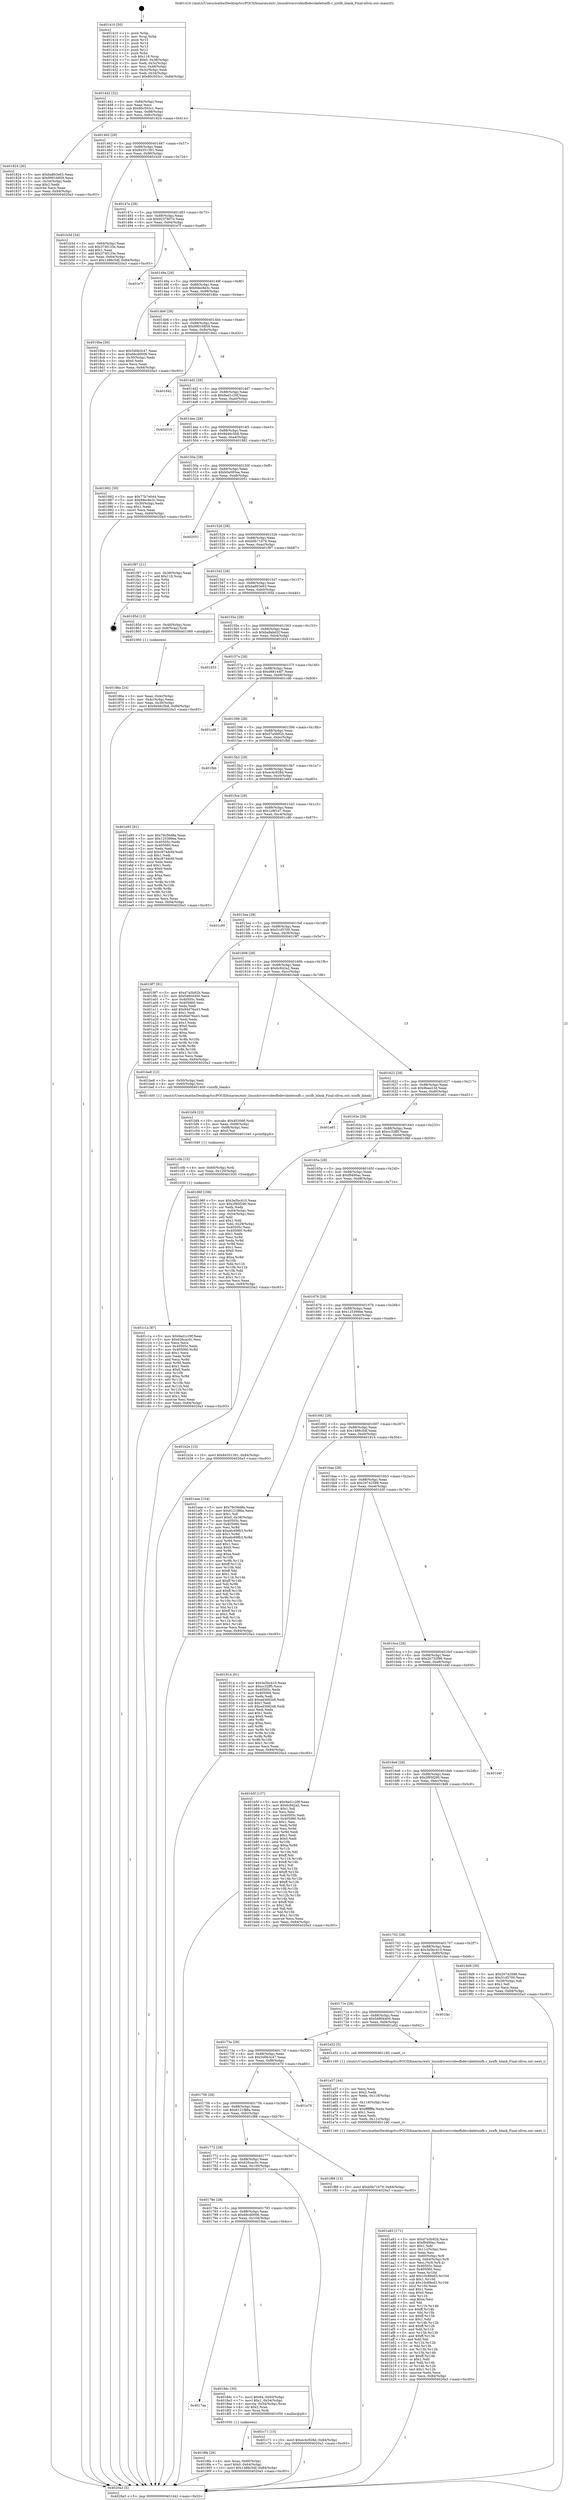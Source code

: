 digraph "0x401410" {
  label = "0x401410 (/mnt/c/Users/mathe/Desktop/tcc/POCII/binaries/extr_linuxdriversvideofbdevskeletonfb.c_xxxfb_blank_Final-ollvm.out::main(0))"
  labelloc = "t"
  node[shape=record]

  Entry [label="",width=0.3,height=0.3,shape=circle,fillcolor=black,style=filled]
  "0x401442" [label="{
     0x401442 [32]\l
     | [instrs]\l
     &nbsp;&nbsp;0x401442 \<+6\>: mov -0x84(%rbp),%eax\l
     &nbsp;&nbsp;0x401448 \<+2\>: mov %eax,%ecx\l
     &nbsp;&nbsp;0x40144a \<+6\>: sub $0x80c503c1,%ecx\l
     &nbsp;&nbsp;0x401450 \<+6\>: mov %eax,-0x88(%rbp)\l
     &nbsp;&nbsp;0x401456 \<+6\>: mov %ecx,-0x8c(%rbp)\l
     &nbsp;&nbsp;0x40145c \<+6\>: je 0000000000401824 \<main+0x414\>\l
  }"]
  "0x401824" [label="{
     0x401824 [30]\l
     | [instrs]\l
     &nbsp;&nbsp;0x401824 \<+5\>: mov $0xba803e63,%eax\l
     &nbsp;&nbsp;0x401829 \<+5\>: mov $0x99016859,%ecx\l
     &nbsp;&nbsp;0x40182e \<+3\>: mov -0x34(%rbp),%edx\l
     &nbsp;&nbsp;0x401831 \<+3\>: cmp $0x2,%edx\l
     &nbsp;&nbsp;0x401834 \<+3\>: cmovne %ecx,%eax\l
     &nbsp;&nbsp;0x401837 \<+6\>: mov %eax,-0x84(%rbp)\l
     &nbsp;&nbsp;0x40183d \<+5\>: jmp 00000000004020a3 \<main+0xc93\>\l
  }"]
  "0x401462" [label="{
     0x401462 [28]\l
     | [instrs]\l
     &nbsp;&nbsp;0x401462 \<+5\>: jmp 0000000000401467 \<main+0x57\>\l
     &nbsp;&nbsp;0x401467 \<+6\>: mov -0x88(%rbp),%eax\l
     &nbsp;&nbsp;0x40146d \<+5\>: sub $0x84351391,%eax\l
     &nbsp;&nbsp;0x401472 \<+6\>: mov %eax,-0x90(%rbp)\l
     &nbsp;&nbsp;0x401478 \<+6\>: je 0000000000401b3d \<main+0x72d\>\l
  }"]
  "0x4020a3" [label="{
     0x4020a3 [5]\l
     | [instrs]\l
     &nbsp;&nbsp;0x4020a3 \<+5\>: jmp 0000000000401442 \<main+0x32\>\l
  }"]
  "0x401410" [label="{
     0x401410 [50]\l
     | [instrs]\l
     &nbsp;&nbsp;0x401410 \<+1\>: push %rbp\l
     &nbsp;&nbsp;0x401411 \<+3\>: mov %rsp,%rbp\l
     &nbsp;&nbsp;0x401414 \<+2\>: push %r15\l
     &nbsp;&nbsp;0x401416 \<+2\>: push %r14\l
     &nbsp;&nbsp;0x401418 \<+2\>: push %r13\l
     &nbsp;&nbsp;0x40141a \<+2\>: push %r12\l
     &nbsp;&nbsp;0x40141c \<+1\>: push %rbx\l
     &nbsp;&nbsp;0x40141d \<+7\>: sub $0x118,%rsp\l
     &nbsp;&nbsp;0x401424 \<+7\>: movl $0x0,-0x38(%rbp)\l
     &nbsp;&nbsp;0x40142b \<+3\>: mov %edi,-0x3c(%rbp)\l
     &nbsp;&nbsp;0x40142e \<+4\>: mov %rsi,-0x48(%rbp)\l
     &nbsp;&nbsp;0x401432 \<+3\>: mov -0x3c(%rbp),%edi\l
     &nbsp;&nbsp;0x401435 \<+3\>: mov %edi,-0x34(%rbp)\l
     &nbsp;&nbsp;0x401438 \<+10\>: movl $0x80c503c1,-0x84(%rbp)\l
  }"]
  Exit [label="",width=0.3,height=0.3,shape=circle,fillcolor=black,style=filled,peripheries=2]
  "0x401b3d" [label="{
     0x401b3d [34]\l
     | [instrs]\l
     &nbsp;&nbsp;0x401b3d \<+3\>: mov -0x64(%rbp),%eax\l
     &nbsp;&nbsp;0x401b40 \<+5\>: sub $0x374f133e,%eax\l
     &nbsp;&nbsp;0x401b45 \<+3\>: add $0x1,%eax\l
     &nbsp;&nbsp;0x401b48 \<+5\>: add $0x374f133e,%eax\l
     &nbsp;&nbsp;0x401b4d \<+3\>: mov %eax,-0x64(%rbp)\l
     &nbsp;&nbsp;0x401b50 \<+10\>: movl $0x1486c5df,-0x84(%rbp)\l
     &nbsp;&nbsp;0x401b5a \<+5\>: jmp 00000000004020a3 \<main+0xc93\>\l
  }"]
  "0x40147e" [label="{
     0x40147e [28]\l
     | [instrs]\l
     &nbsp;&nbsp;0x40147e \<+5\>: jmp 0000000000401483 \<main+0x73\>\l
     &nbsp;&nbsp;0x401483 \<+6\>: mov -0x88(%rbp),%eax\l
     &nbsp;&nbsp;0x401489 \<+5\>: sub $0x9237807e,%eax\l
     &nbsp;&nbsp;0x40148e \<+6\>: mov %eax,-0x94(%rbp)\l
     &nbsp;&nbsp;0x401494 \<+6\>: je 0000000000401e7f \<main+0xa6f\>\l
  }"]
  "0x401c1a" [label="{
     0x401c1a [87]\l
     | [instrs]\l
     &nbsp;&nbsp;0x401c1a \<+5\>: mov $0x9ad1c29f,%eax\l
     &nbsp;&nbsp;0x401c1f \<+5\>: mov $0x626cac0c,%esi\l
     &nbsp;&nbsp;0x401c24 \<+2\>: xor %ecx,%ecx\l
     &nbsp;&nbsp;0x401c26 \<+7\>: mov 0x40505c,%edx\l
     &nbsp;&nbsp;0x401c2d \<+8\>: mov 0x405060,%r8d\l
     &nbsp;&nbsp;0x401c35 \<+3\>: sub $0x1,%ecx\l
     &nbsp;&nbsp;0x401c38 \<+3\>: mov %edx,%r9d\l
     &nbsp;&nbsp;0x401c3b \<+3\>: add %ecx,%r9d\l
     &nbsp;&nbsp;0x401c3e \<+4\>: imul %r9d,%edx\l
     &nbsp;&nbsp;0x401c42 \<+3\>: and $0x1,%edx\l
     &nbsp;&nbsp;0x401c45 \<+3\>: cmp $0x0,%edx\l
     &nbsp;&nbsp;0x401c48 \<+4\>: sete %r10b\l
     &nbsp;&nbsp;0x401c4c \<+4\>: cmp $0xa,%r8d\l
     &nbsp;&nbsp;0x401c50 \<+4\>: setl %r11b\l
     &nbsp;&nbsp;0x401c54 \<+3\>: mov %r10b,%bl\l
     &nbsp;&nbsp;0x401c57 \<+3\>: and %r11b,%bl\l
     &nbsp;&nbsp;0x401c5a \<+3\>: xor %r11b,%r10b\l
     &nbsp;&nbsp;0x401c5d \<+3\>: or %r10b,%bl\l
     &nbsp;&nbsp;0x401c60 \<+3\>: test $0x1,%bl\l
     &nbsp;&nbsp;0x401c63 \<+3\>: cmovne %esi,%eax\l
     &nbsp;&nbsp;0x401c66 \<+6\>: mov %eax,-0x84(%rbp)\l
     &nbsp;&nbsp;0x401c6c \<+5\>: jmp 00000000004020a3 \<main+0xc93\>\l
  }"]
  "0x401e7f" [label="{
     0x401e7f\l
  }", style=dashed]
  "0x40149a" [label="{
     0x40149a [28]\l
     | [instrs]\l
     &nbsp;&nbsp;0x40149a \<+5\>: jmp 000000000040149f \<main+0x8f\>\l
     &nbsp;&nbsp;0x40149f \<+6\>: mov -0x88(%rbp),%eax\l
     &nbsp;&nbsp;0x4014a5 \<+5\>: sub $0x94ec8e3c,%eax\l
     &nbsp;&nbsp;0x4014aa \<+6\>: mov %eax,-0x98(%rbp)\l
     &nbsp;&nbsp;0x4014b0 \<+6\>: je 00000000004018be \<main+0x4ae\>\l
  }"]
  "0x401c0b" [label="{
     0x401c0b [15]\l
     | [instrs]\l
     &nbsp;&nbsp;0x401c0b \<+4\>: mov -0x60(%rbp),%rdi\l
     &nbsp;&nbsp;0x401c0f \<+6\>: mov %eax,-0x120(%rbp)\l
     &nbsp;&nbsp;0x401c15 \<+5\>: call 0000000000401030 \<free@plt\>\l
     | [calls]\l
     &nbsp;&nbsp;0x401030 \{1\} (unknown)\l
  }"]
  "0x4018be" [label="{
     0x4018be [30]\l
     | [instrs]\l
     &nbsp;&nbsp;0x4018be \<+5\>: mov $0x5d0b3c47,%eax\l
     &nbsp;&nbsp;0x4018c3 \<+5\>: mov $0x66cd0006,%ecx\l
     &nbsp;&nbsp;0x4018c8 \<+3\>: mov -0x30(%rbp),%edx\l
     &nbsp;&nbsp;0x4018cb \<+3\>: cmp $0x0,%edx\l
     &nbsp;&nbsp;0x4018ce \<+3\>: cmove %ecx,%eax\l
     &nbsp;&nbsp;0x4018d1 \<+6\>: mov %eax,-0x84(%rbp)\l
     &nbsp;&nbsp;0x4018d7 \<+5\>: jmp 00000000004020a3 \<main+0xc93\>\l
  }"]
  "0x4014b6" [label="{
     0x4014b6 [28]\l
     | [instrs]\l
     &nbsp;&nbsp;0x4014b6 \<+5\>: jmp 00000000004014bb \<main+0xab\>\l
     &nbsp;&nbsp;0x4014bb \<+6\>: mov -0x88(%rbp),%eax\l
     &nbsp;&nbsp;0x4014c1 \<+5\>: sub $0x99016859,%eax\l
     &nbsp;&nbsp;0x4014c6 \<+6\>: mov %eax,-0x9c(%rbp)\l
     &nbsp;&nbsp;0x4014cc \<+6\>: je 0000000000401842 \<main+0x432\>\l
  }"]
  "0x401bf4" [label="{
     0x401bf4 [23]\l
     | [instrs]\l
     &nbsp;&nbsp;0x401bf4 \<+10\>: movabs $0x4030d6,%rdi\l
     &nbsp;&nbsp;0x401bfe \<+3\>: mov %eax,-0x68(%rbp)\l
     &nbsp;&nbsp;0x401c01 \<+3\>: mov -0x68(%rbp),%esi\l
     &nbsp;&nbsp;0x401c04 \<+2\>: mov $0x0,%al\l
     &nbsp;&nbsp;0x401c06 \<+5\>: call 0000000000401040 \<printf@plt\>\l
     | [calls]\l
     &nbsp;&nbsp;0x401040 \{1\} (unknown)\l
  }"]
  "0x401842" [label="{
     0x401842\l
  }", style=dashed]
  "0x4014d2" [label="{
     0x4014d2 [28]\l
     | [instrs]\l
     &nbsp;&nbsp;0x4014d2 \<+5\>: jmp 00000000004014d7 \<main+0xc7\>\l
     &nbsp;&nbsp;0x4014d7 \<+6\>: mov -0x88(%rbp),%eax\l
     &nbsp;&nbsp;0x4014dd \<+5\>: sub $0x9ad1c29f,%eax\l
     &nbsp;&nbsp;0x4014e2 \<+6\>: mov %eax,-0xa0(%rbp)\l
     &nbsp;&nbsp;0x4014e8 \<+6\>: je 0000000000402010 \<main+0xc00\>\l
  }"]
  "0x401a83" [label="{
     0x401a83 [171]\l
     | [instrs]\l
     &nbsp;&nbsp;0x401a83 \<+5\>: mov $0xd7a5b92b,%ecx\l
     &nbsp;&nbsp;0x401a88 \<+5\>: mov $0xf9490ac,%edx\l
     &nbsp;&nbsp;0x401a8d \<+3\>: mov $0x1,%dil\l
     &nbsp;&nbsp;0x401a90 \<+6\>: mov -0x11c(%rbp),%esi\l
     &nbsp;&nbsp;0x401a96 \<+3\>: imul %eax,%esi\l
     &nbsp;&nbsp;0x401a99 \<+4\>: mov -0x60(%rbp),%r8\l
     &nbsp;&nbsp;0x401a9d \<+4\>: movslq -0x64(%rbp),%r9\l
     &nbsp;&nbsp;0x401aa1 \<+4\>: mov %esi,(%r8,%r9,4)\l
     &nbsp;&nbsp;0x401aa5 \<+7\>: mov 0x40505c,%eax\l
     &nbsp;&nbsp;0x401aac \<+7\>: mov 0x405060,%esi\l
     &nbsp;&nbsp;0x401ab3 \<+3\>: mov %eax,%r10d\l
     &nbsp;&nbsp;0x401ab6 \<+7\>: add $0x10c88ed3,%r10d\l
     &nbsp;&nbsp;0x401abd \<+4\>: sub $0x1,%r10d\l
     &nbsp;&nbsp;0x401ac1 \<+7\>: sub $0x10c88ed3,%r10d\l
     &nbsp;&nbsp;0x401ac8 \<+4\>: imul %r10d,%eax\l
     &nbsp;&nbsp;0x401acc \<+3\>: and $0x1,%eax\l
     &nbsp;&nbsp;0x401acf \<+3\>: cmp $0x0,%eax\l
     &nbsp;&nbsp;0x401ad2 \<+4\>: sete %r11b\l
     &nbsp;&nbsp;0x401ad6 \<+3\>: cmp $0xa,%esi\l
     &nbsp;&nbsp;0x401ad9 \<+3\>: setl %bl\l
     &nbsp;&nbsp;0x401adc \<+3\>: mov %r11b,%r14b\l
     &nbsp;&nbsp;0x401adf \<+4\>: xor $0xff,%r14b\l
     &nbsp;&nbsp;0x401ae3 \<+3\>: mov %bl,%r15b\l
     &nbsp;&nbsp;0x401ae6 \<+4\>: xor $0xff,%r15b\l
     &nbsp;&nbsp;0x401aea \<+4\>: xor $0x1,%dil\l
     &nbsp;&nbsp;0x401aee \<+3\>: mov %r14b,%r12b\l
     &nbsp;&nbsp;0x401af1 \<+4\>: and $0xff,%r12b\l
     &nbsp;&nbsp;0x401af5 \<+3\>: and %dil,%r11b\l
     &nbsp;&nbsp;0x401af8 \<+3\>: mov %r15b,%r13b\l
     &nbsp;&nbsp;0x401afb \<+4\>: and $0xff,%r13b\l
     &nbsp;&nbsp;0x401aff \<+3\>: and %dil,%bl\l
     &nbsp;&nbsp;0x401b02 \<+3\>: or %r11b,%r12b\l
     &nbsp;&nbsp;0x401b05 \<+3\>: or %bl,%r13b\l
     &nbsp;&nbsp;0x401b08 \<+3\>: xor %r13b,%r12b\l
     &nbsp;&nbsp;0x401b0b \<+3\>: or %r15b,%r14b\l
     &nbsp;&nbsp;0x401b0e \<+4\>: xor $0xff,%r14b\l
     &nbsp;&nbsp;0x401b12 \<+4\>: or $0x1,%dil\l
     &nbsp;&nbsp;0x401b16 \<+3\>: and %dil,%r14b\l
     &nbsp;&nbsp;0x401b19 \<+3\>: or %r14b,%r12b\l
     &nbsp;&nbsp;0x401b1c \<+4\>: test $0x1,%r12b\l
     &nbsp;&nbsp;0x401b20 \<+3\>: cmovne %edx,%ecx\l
     &nbsp;&nbsp;0x401b23 \<+6\>: mov %ecx,-0x84(%rbp)\l
     &nbsp;&nbsp;0x401b29 \<+5\>: jmp 00000000004020a3 \<main+0xc93\>\l
  }"]
  "0x402010" [label="{
     0x402010\l
  }", style=dashed]
  "0x4014ee" [label="{
     0x4014ee [28]\l
     | [instrs]\l
     &nbsp;&nbsp;0x4014ee \<+5\>: jmp 00000000004014f3 \<main+0xe3\>\l
     &nbsp;&nbsp;0x4014f3 \<+6\>: mov -0x88(%rbp),%eax\l
     &nbsp;&nbsp;0x4014f9 \<+5\>: sub $0x9d46c5b8,%eax\l
     &nbsp;&nbsp;0x4014fe \<+6\>: mov %eax,-0xa4(%rbp)\l
     &nbsp;&nbsp;0x401504 \<+6\>: je 0000000000401882 \<main+0x472\>\l
  }"]
  "0x401a57" [label="{
     0x401a57 [44]\l
     | [instrs]\l
     &nbsp;&nbsp;0x401a57 \<+2\>: xor %ecx,%ecx\l
     &nbsp;&nbsp;0x401a59 \<+5\>: mov $0x2,%edx\l
     &nbsp;&nbsp;0x401a5e \<+6\>: mov %edx,-0x118(%rbp)\l
     &nbsp;&nbsp;0x401a64 \<+1\>: cltd\l
     &nbsp;&nbsp;0x401a65 \<+6\>: mov -0x118(%rbp),%esi\l
     &nbsp;&nbsp;0x401a6b \<+2\>: idiv %esi\l
     &nbsp;&nbsp;0x401a6d \<+6\>: imul $0xfffffffe,%edx,%edx\l
     &nbsp;&nbsp;0x401a73 \<+3\>: sub $0x1,%ecx\l
     &nbsp;&nbsp;0x401a76 \<+2\>: sub %ecx,%edx\l
     &nbsp;&nbsp;0x401a78 \<+6\>: mov %edx,-0x11c(%rbp)\l
     &nbsp;&nbsp;0x401a7e \<+5\>: call 0000000000401160 \<next_i\>\l
     | [calls]\l
     &nbsp;&nbsp;0x401160 \{1\} (/mnt/c/Users/mathe/Desktop/tcc/POCII/binaries/extr_linuxdriversvideofbdevskeletonfb.c_xxxfb_blank_Final-ollvm.out::next_i)\l
  }"]
  "0x401882" [label="{
     0x401882 [30]\l
     | [instrs]\l
     &nbsp;&nbsp;0x401882 \<+5\>: mov $0x77b7e044,%eax\l
     &nbsp;&nbsp;0x401887 \<+5\>: mov $0x94ec8e3c,%ecx\l
     &nbsp;&nbsp;0x40188c \<+3\>: mov -0x30(%rbp),%edx\l
     &nbsp;&nbsp;0x40188f \<+3\>: cmp $0x1,%edx\l
     &nbsp;&nbsp;0x401892 \<+3\>: cmovl %ecx,%eax\l
     &nbsp;&nbsp;0x401895 \<+6\>: mov %eax,-0x84(%rbp)\l
     &nbsp;&nbsp;0x40189b \<+5\>: jmp 00000000004020a3 \<main+0xc93\>\l
  }"]
  "0x40150a" [label="{
     0x40150a [28]\l
     | [instrs]\l
     &nbsp;&nbsp;0x40150a \<+5\>: jmp 000000000040150f \<main+0xff\>\l
     &nbsp;&nbsp;0x40150f \<+6\>: mov -0x88(%rbp),%eax\l
     &nbsp;&nbsp;0x401515 \<+5\>: sub $0xb0a585ea,%eax\l
     &nbsp;&nbsp;0x40151a \<+6\>: mov %eax,-0xa8(%rbp)\l
     &nbsp;&nbsp;0x401520 \<+6\>: je 0000000000402051 \<main+0xc41\>\l
  }"]
  "0x4018fa" [label="{
     0x4018fa [26]\l
     | [instrs]\l
     &nbsp;&nbsp;0x4018fa \<+4\>: mov %rax,-0x60(%rbp)\l
     &nbsp;&nbsp;0x4018fe \<+7\>: movl $0x0,-0x64(%rbp)\l
     &nbsp;&nbsp;0x401905 \<+10\>: movl $0x1486c5df,-0x84(%rbp)\l
     &nbsp;&nbsp;0x40190f \<+5\>: jmp 00000000004020a3 \<main+0xc93\>\l
  }"]
  "0x402051" [label="{
     0x402051\l
  }", style=dashed]
  "0x401526" [label="{
     0x401526 [28]\l
     | [instrs]\l
     &nbsp;&nbsp;0x401526 \<+5\>: jmp 000000000040152b \<main+0x11b\>\l
     &nbsp;&nbsp;0x40152b \<+6\>: mov -0x88(%rbp),%eax\l
     &nbsp;&nbsp;0x401531 \<+5\>: sub $0xb0b71679,%eax\l
     &nbsp;&nbsp;0x401536 \<+6\>: mov %eax,-0xac(%rbp)\l
     &nbsp;&nbsp;0x40153c \<+6\>: je 0000000000401f97 \<main+0xb87\>\l
  }"]
  "0x4017aa" [label="{
     0x4017aa\l
  }", style=dashed]
  "0x401f97" [label="{
     0x401f97 [21]\l
     | [instrs]\l
     &nbsp;&nbsp;0x401f97 \<+3\>: mov -0x38(%rbp),%eax\l
     &nbsp;&nbsp;0x401f9a \<+7\>: add $0x118,%rsp\l
     &nbsp;&nbsp;0x401fa1 \<+1\>: pop %rbx\l
     &nbsp;&nbsp;0x401fa2 \<+2\>: pop %r12\l
     &nbsp;&nbsp;0x401fa4 \<+2\>: pop %r13\l
     &nbsp;&nbsp;0x401fa6 \<+2\>: pop %r14\l
     &nbsp;&nbsp;0x401fa8 \<+2\>: pop %r15\l
     &nbsp;&nbsp;0x401faa \<+1\>: pop %rbp\l
     &nbsp;&nbsp;0x401fab \<+1\>: ret\l
  }"]
  "0x401542" [label="{
     0x401542 [28]\l
     | [instrs]\l
     &nbsp;&nbsp;0x401542 \<+5\>: jmp 0000000000401547 \<main+0x137\>\l
     &nbsp;&nbsp;0x401547 \<+6\>: mov -0x88(%rbp),%eax\l
     &nbsp;&nbsp;0x40154d \<+5\>: sub $0xba803e63,%eax\l
     &nbsp;&nbsp;0x401552 \<+6\>: mov %eax,-0xb0(%rbp)\l
     &nbsp;&nbsp;0x401558 \<+6\>: je 000000000040185d \<main+0x44d\>\l
  }"]
  "0x4018dc" [label="{
     0x4018dc [30]\l
     | [instrs]\l
     &nbsp;&nbsp;0x4018dc \<+7\>: movl $0x64,-0x50(%rbp)\l
     &nbsp;&nbsp;0x4018e3 \<+7\>: movl $0x1,-0x54(%rbp)\l
     &nbsp;&nbsp;0x4018ea \<+4\>: movslq -0x54(%rbp),%rax\l
     &nbsp;&nbsp;0x4018ee \<+4\>: shl $0x2,%rax\l
     &nbsp;&nbsp;0x4018f2 \<+3\>: mov %rax,%rdi\l
     &nbsp;&nbsp;0x4018f5 \<+5\>: call 0000000000401050 \<malloc@plt\>\l
     | [calls]\l
     &nbsp;&nbsp;0x401050 \{1\} (unknown)\l
  }"]
  "0x40185d" [label="{
     0x40185d [13]\l
     | [instrs]\l
     &nbsp;&nbsp;0x40185d \<+4\>: mov -0x48(%rbp),%rax\l
     &nbsp;&nbsp;0x401861 \<+4\>: mov 0x8(%rax),%rdi\l
     &nbsp;&nbsp;0x401865 \<+5\>: call 0000000000401060 \<atoi@plt\>\l
     | [calls]\l
     &nbsp;&nbsp;0x401060 \{1\} (unknown)\l
  }"]
  "0x40155e" [label="{
     0x40155e [28]\l
     | [instrs]\l
     &nbsp;&nbsp;0x40155e \<+5\>: jmp 0000000000401563 \<main+0x153\>\l
     &nbsp;&nbsp;0x401563 \<+6\>: mov -0x88(%rbp),%eax\l
     &nbsp;&nbsp;0x401569 \<+5\>: sub $0xba9abd2f,%eax\l
     &nbsp;&nbsp;0x40156e \<+6\>: mov %eax,-0xb4(%rbp)\l
     &nbsp;&nbsp;0x401574 \<+6\>: je 0000000000401d33 \<main+0x923\>\l
  }"]
  "0x40186a" [label="{
     0x40186a [24]\l
     | [instrs]\l
     &nbsp;&nbsp;0x40186a \<+3\>: mov %eax,-0x4c(%rbp)\l
     &nbsp;&nbsp;0x40186d \<+3\>: mov -0x4c(%rbp),%eax\l
     &nbsp;&nbsp;0x401870 \<+3\>: mov %eax,-0x30(%rbp)\l
     &nbsp;&nbsp;0x401873 \<+10\>: movl $0x9d46c5b8,-0x84(%rbp)\l
     &nbsp;&nbsp;0x40187d \<+5\>: jmp 00000000004020a3 \<main+0xc93\>\l
  }"]
  "0x40178e" [label="{
     0x40178e [28]\l
     | [instrs]\l
     &nbsp;&nbsp;0x40178e \<+5\>: jmp 0000000000401793 \<main+0x383\>\l
     &nbsp;&nbsp;0x401793 \<+6\>: mov -0x88(%rbp),%eax\l
     &nbsp;&nbsp;0x401799 \<+5\>: sub $0x66cd0006,%eax\l
     &nbsp;&nbsp;0x40179e \<+6\>: mov %eax,-0x104(%rbp)\l
     &nbsp;&nbsp;0x4017a4 \<+6\>: je 00000000004018dc \<main+0x4cc\>\l
  }"]
  "0x401d33" [label="{
     0x401d33\l
  }", style=dashed]
  "0x40157a" [label="{
     0x40157a [28]\l
     | [instrs]\l
     &nbsp;&nbsp;0x40157a \<+5\>: jmp 000000000040157f \<main+0x16f\>\l
     &nbsp;&nbsp;0x40157f \<+6\>: mov -0x88(%rbp),%eax\l
     &nbsp;&nbsp;0x401585 \<+5\>: sub $0xd68144f7,%eax\l
     &nbsp;&nbsp;0x40158a \<+6\>: mov %eax,-0xb8(%rbp)\l
     &nbsp;&nbsp;0x401590 \<+6\>: je 0000000000401cd6 \<main+0x8c6\>\l
  }"]
  "0x401c71" [label="{
     0x401c71 [15]\l
     | [instrs]\l
     &nbsp;&nbsp;0x401c71 \<+10\>: movl $0xec4c928d,-0x84(%rbp)\l
     &nbsp;&nbsp;0x401c7b \<+5\>: jmp 00000000004020a3 \<main+0xc93\>\l
  }"]
  "0x401cd6" [label="{
     0x401cd6\l
  }", style=dashed]
  "0x401596" [label="{
     0x401596 [28]\l
     | [instrs]\l
     &nbsp;&nbsp;0x401596 \<+5\>: jmp 000000000040159b \<main+0x18b\>\l
     &nbsp;&nbsp;0x40159b \<+6\>: mov -0x88(%rbp),%eax\l
     &nbsp;&nbsp;0x4015a1 \<+5\>: sub $0xd7a5b92b,%eax\l
     &nbsp;&nbsp;0x4015a6 \<+6\>: mov %eax,-0xbc(%rbp)\l
     &nbsp;&nbsp;0x4015ac \<+6\>: je 0000000000401fbb \<main+0xbab\>\l
  }"]
  "0x401772" [label="{
     0x401772 [28]\l
     | [instrs]\l
     &nbsp;&nbsp;0x401772 \<+5\>: jmp 0000000000401777 \<main+0x367\>\l
     &nbsp;&nbsp;0x401777 \<+6\>: mov -0x88(%rbp),%eax\l
     &nbsp;&nbsp;0x40177d \<+5\>: sub $0x626cac0c,%eax\l
     &nbsp;&nbsp;0x401782 \<+6\>: mov %eax,-0x100(%rbp)\l
     &nbsp;&nbsp;0x401788 \<+6\>: je 0000000000401c71 \<main+0x861\>\l
  }"]
  "0x401fbb" [label="{
     0x401fbb\l
  }", style=dashed]
  "0x4015b2" [label="{
     0x4015b2 [28]\l
     | [instrs]\l
     &nbsp;&nbsp;0x4015b2 \<+5\>: jmp 00000000004015b7 \<main+0x1a7\>\l
     &nbsp;&nbsp;0x4015b7 \<+6\>: mov -0x88(%rbp),%eax\l
     &nbsp;&nbsp;0x4015bd \<+5\>: sub $0xec4c928d,%eax\l
     &nbsp;&nbsp;0x4015c2 \<+6\>: mov %eax,-0xc0(%rbp)\l
     &nbsp;&nbsp;0x4015c8 \<+6\>: je 0000000000401e93 \<main+0xa83\>\l
  }"]
  "0x401f88" [label="{
     0x401f88 [15]\l
     | [instrs]\l
     &nbsp;&nbsp;0x401f88 \<+10\>: movl $0xb0b71679,-0x84(%rbp)\l
     &nbsp;&nbsp;0x401f92 \<+5\>: jmp 00000000004020a3 \<main+0xc93\>\l
  }"]
  "0x401e93" [label="{
     0x401e93 [91]\l
     | [instrs]\l
     &nbsp;&nbsp;0x401e93 \<+5\>: mov $0x79c56d8a,%eax\l
     &nbsp;&nbsp;0x401e98 \<+5\>: mov $0x125399ee,%ecx\l
     &nbsp;&nbsp;0x401e9d \<+7\>: mov 0x40505c,%edx\l
     &nbsp;&nbsp;0x401ea4 \<+7\>: mov 0x405060,%esi\l
     &nbsp;&nbsp;0x401eab \<+2\>: mov %edx,%edi\l
     &nbsp;&nbsp;0x401ead \<+6\>: add $0xc874dc6f,%edi\l
     &nbsp;&nbsp;0x401eb3 \<+3\>: sub $0x1,%edi\l
     &nbsp;&nbsp;0x401eb6 \<+6\>: sub $0xc874dc6f,%edi\l
     &nbsp;&nbsp;0x401ebc \<+3\>: imul %edi,%edx\l
     &nbsp;&nbsp;0x401ebf \<+3\>: and $0x1,%edx\l
     &nbsp;&nbsp;0x401ec2 \<+3\>: cmp $0x0,%edx\l
     &nbsp;&nbsp;0x401ec5 \<+4\>: sete %r8b\l
     &nbsp;&nbsp;0x401ec9 \<+3\>: cmp $0xa,%esi\l
     &nbsp;&nbsp;0x401ecc \<+4\>: setl %r9b\l
     &nbsp;&nbsp;0x401ed0 \<+3\>: mov %r8b,%r10b\l
     &nbsp;&nbsp;0x401ed3 \<+3\>: and %r9b,%r10b\l
     &nbsp;&nbsp;0x401ed6 \<+3\>: xor %r9b,%r8b\l
     &nbsp;&nbsp;0x401ed9 \<+3\>: or %r8b,%r10b\l
     &nbsp;&nbsp;0x401edc \<+4\>: test $0x1,%r10b\l
     &nbsp;&nbsp;0x401ee0 \<+3\>: cmovne %ecx,%eax\l
     &nbsp;&nbsp;0x401ee3 \<+6\>: mov %eax,-0x84(%rbp)\l
     &nbsp;&nbsp;0x401ee9 \<+5\>: jmp 00000000004020a3 \<main+0xc93\>\l
  }"]
  "0x4015ce" [label="{
     0x4015ce [28]\l
     | [instrs]\l
     &nbsp;&nbsp;0x4015ce \<+5\>: jmp 00000000004015d3 \<main+0x1c3\>\l
     &nbsp;&nbsp;0x4015d3 \<+6\>: mov -0x88(%rbp),%eax\l
     &nbsp;&nbsp;0x4015d9 \<+5\>: sub $0x1c9f1d7,%eax\l
     &nbsp;&nbsp;0x4015de \<+6\>: mov %eax,-0xc4(%rbp)\l
     &nbsp;&nbsp;0x4015e4 \<+6\>: je 0000000000401c80 \<main+0x870\>\l
  }"]
  "0x401756" [label="{
     0x401756 [28]\l
     | [instrs]\l
     &nbsp;&nbsp;0x401756 \<+5\>: jmp 000000000040175b \<main+0x34b\>\l
     &nbsp;&nbsp;0x40175b \<+6\>: mov -0x88(%rbp),%eax\l
     &nbsp;&nbsp;0x401761 \<+5\>: sub $0x6121f86a,%eax\l
     &nbsp;&nbsp;0x401766 \<+6\>: mov %eax,-0xfc(%rbp)\l
     &nbsp;&nbsp;0x40176c \<+6\>: je 0000000000401f88 \<main+0xb78\>\l
  }"]
  "0x401c80" [label="{
     0x401c80\l
  }", style=dashed]
  "0x4015ea" [label="{
     0x4015ea [28]\l
     | [instrs]\l
     &nbsp;&nbsp;0x4015ea \<+5\>: jmp 00000000004015ef \<main+0x1df\>\l
     &nbsp;&nbsp;0x4015ef \<+6\>: mov -0x88(%rbp),%eax\l
     &nbsp;&nbsp;0x4015f5 \<+5\>: sub $0x51d5700,%eax\l
     &nbsp;&nbsp;0x4015fa \<+6\>: mov %eax,-0xc8(%rbp)\l
     &nbsp;&nbsp;0x401600 \<+6\>: je 00000000004019f7 \<main+0x5e7\>\l
  }"]
  "0x401e70" [label="{
     0x401e70\l
  }", style=dashed]
  "0x4019f7" [label="{
     0x4019f7 [91]\l
     | [instrs]\l
     &nbsp;&nbsp;0x4019f7 \<+5\>: mov $0xd7a5b92b,%eax\l
     &nbsp;&nbsp;0x4019fc \<+5\>: mov $0x54804400,%ecx\l
     &nbsp;&nbsp;0x401a01 \<+7\>: mov 0x40505c,%edx\l
     &nbsp;&nbsp;0x401a08 \<+7\>: mov 0x405060,%esi\l
     &nbsp;&nbsp;0x401a0f \<+2\>: mov %edx,%edi\l
     &nbsp;&nbsp;0x401a11 \<+6\>: add $0x84d76a43,%edi\l
     &nbsp;&nbsp;0x401a17 \<+3\>: sub $0x1,%edi\l
     &nbsp;&nbsp;0x401a1a \<+6\>: sub $0x84d76a43,%edi\l
     &nbsp;&nbsp;0x401a20 \<+3\>: imul %edi,%edx\l
     &nbsp;&nbsp;0x401a23 \<+3\>: and $0x1,%edx\l
     &nbsp;&nbsp;0x401a26 \<+3\>: cmp $0x0,%edx\l
     &nbsp;&nbsp;0x401a29 \<+4\>: sete %r8b\l
     &nbsp;&nbsp;0x401a2d \<+3\>: cmp $0xa,%esi\l
     &nbsp;&nbsp;0x401a30 \<+4\>: setl %r9b\l
     &nbsp;&nbsp;0x401a34 \<+3\>: mov %r8b,%r10b\l
     &nbsp;&nbsp;0x401a37 \<+3\>: and %r9b,%r10b\l
     &nbsp;&nbsp;0x401a3a \<+3\>: xor %r9b,%r8b\l
     &nbsp;&nbsp;0x401a3d \<+3\>: or %r8b,%r10b\l
     &nbsp;&nbsp;0x401a40 \<+4\>: test $0x1,%r10b\l
     &nbsp;&nbsp;0x401a44 \<+3\>: cmovne %ecx,%eax\l
     &nbsp;&nbsp;0x401a47 \<+6\>: mov %eax,-0x84(%rbp)\l
     &nbsp;&nbsp;0x401a4d \<+5\>: jmp 00000000004020a3 \<main+0xc93\>\l
  }"]
  "0x401606" [label="{
     0x401606 [28]\l
     | [instrs]\l
     &nbsp;&nbsp;0x401606 \<+5\>: jmp 000000000040160b \<main+0x1fb\>\l
     &nbsp;&nbsp;0x40160b \<+6\>: mov -0x88(%rbp),%eax\l
     &nbsp;&nbsp;0x401611 \<+5\>: sub $0x6c942a2,%eax\l
     &nbsp;&nbsp;0x401616 \<+6\>: mov %eax,-0xcc(%rbp)\l
     &nbsp;&nbsp;0x40161c \<+6\>: je 0000000000401be8 \<main+0x7d8\>\l
  }"]
  "0x40173a" [label="{
     0x40173a [28]\l
     | [instrs]\l
     &nbsp;&nbsp;0x40173a \<+5\>: jmp 000000000040173f \<main+0x32f\>\l
     &nbsp;&nbsp;0x40173f \<+6\>: mov -0x88(%rbp),%eax\l
     &nbsp;&nbsp;0x401745 \<+5\>: sub $0x5d0b3c47,%eax\l
     &nbsp;&nbsp;0x40174a \<+6\>: mov %eax,-0xf8(%rbp)\l
     &nbsp;&nbsp;0x401750 \<+6\>: je 0000000000401e70 \<main+0xa60\>\l
  }"]
  "0x401be8" [label="{
     0x401be8 [12]\l
     | [instrs]\l
     &nbsp;&nbsp;0x401be8 \<+3\>: mov -0x50(%rbp),%edi\l
     &nbsp;&nbsp;0x401beb \<+4\>: mov -0x60(%rbp),%rsi\l
     &nbsp;&nbsp;0x401bef \<+5\>: call 0000000000401400 \<xxxfb_blank\>\l
     | [calls]\l
     &nbsp;&nbsp;0x401400 \{1\} (/mnt/c/Users/mathe/Desktop/tcc/POCII/binaries/extr_linuxdriversvideofbdevskeletonfb.c_xxxfb_blank_Final-ollvm.out::xxxfb_blank)\l
  }"]
  "0x401622" [label="{
     0x401622 [28]\l
     | [instrs]\l
     &nbsp;&nbsp;0x401622 \<+5\>: jmp 0000000000401627 \<main+0x217\>\l
     &nbsp;&nbsp;0x401627 \<+6\>: mov -0x88(%rbp),%eax\l
     &nbsp;&nbsp;0x40162d \<+5\>: sub $0x9bee23d,%eax\l
     &nbsp;&nbsp;0x401632 \<+6\>: mov %eax,-0xd0(%rbp)\l
     &nbsp;&nbsp;0x401638 \<+6\>: je 0000000000401e61 \<main+0xa51\>\l
  }"]
  "0x401a52" [label="{
     0x401a52 [5]\l
     | [instrs]\l
     &nbsp;&nbsp;0x401a52 \<+5\>: call 0000000000401160 \<next_i\>\l
     | [calls]\l
     &nbsp;&nbsp;0x401160 \{1\} (/mnt/c/Users/mathe/Desktop/tcc/POCII/binaries/extr_linuxdriversvideofbdevskeletonfb.c_xxxfb_blank_Final-ollvm.out::next_i)\l
  }"]
  "0x401e61" [label="{
     0x401e61\l
  }", style=dashed]
  "0x40163e" [label="{
     0x40163e [28]\l
     | [instrs]\l
     &nbsp;&nbsp;0x40163e \<+5\>: jmp 0000000000401643 \<main+0x233\>\l
     &nbsp;&nbsp;0x401643 \<+6\>: mov -0x88(%rbp),%eax\l
     &nbsp;&nbsp;0x401649 \<+5\>: sub $0xcc32ff5,%eax\l
     &nbsp;&nbsp;0x40164e \<+6\>: mov %eax,-0xd4(%rbp)\l
     &nbsp;&nbsp;0x401654 \<+6\>: je 000000000040196f \<main+0x55f\>\l
  }"]
  "0x40171e" [label="{
     0x40171e [28]\l
     | [instrs]\l
     &nbsp;&nbsp;0x40171e \<+5\>: jmp 0000000000401723 \<main+0x313\>\l
     &nbsp;&nbsp;0x401723 \<+6\>: mov -0x88(%rbp),%eax\l
     &nbsp;&nbsp;0x401729 \<+5\>: sub $0x54804400,%eax\l
     &nbsp;&nbsp;0x40172e \<+6\>: mov %eax,-0xf4(%rbp)\l
     &nbsp;&nbsp;0x401734 \<+6\>: je 0000000000401a52 \<main+0x642\>\l
  }"]
  "0x40196f" [label="{
     0x40196f [106]\l
     | [instrs]\l
     &nbsp;&nbsp;0x40196f \<+5\>: mov $0x3e5bc410,%eax\l
     &nbsp;&nbsp;0x401974 \<+5\>: mov $0x2f95f290,%ecx\l
     &nbsp;&nbsp;0x401979 \<+2\>: xor %edx,%edx\l
     &nbsp;&nbsp;0x40197b \<+3\>: mov -0x64(%rbp),%esi\l
     &nbsp;&nbsp;0x40197e \<+3\>: cmp -0x54(%rbp),%esi\l
     &nbsp;&nbsp;0x401981 \<+4\>: setl %dil\l
     &nbsp;&nbsp;0x401985 \<+4\>: and $0x1,%dil\l
     &nbsp;&nbsp;0x401989 \<+4\>: mov %dil,-0x29(%rbp)\l
     &nbsp;&nbsp;0x40198d \<+7\>: mov 0x40505c,%esi\l
     &nbsp;&nbsp;0x401994 \<+8\>: mov 0x405060,%r8d\l
     &nbsp;&nbsp;0x40199c \<+3\>: sub $0x1,%edx\l
     &nbsp;&nbsp;0x40199f \<+3\>: mov %esi,%r9d\l
     &nbsp;&nbsp;0x4019a2 \<+3\>: add %edx,%r9d\l
     &nbsp;&nbsp;0x4019a5 \<+4\>: imul %r9d,%esi\l
     &nbsp;&nbsp;0x4019a9 \<+3\>: and $0x1,%esi\l
     &nbsp;&nbsp;0x4019ac \<+3\>: cmp $0x0,%esi\l
     &nbsp;&nbsp;0x4019af \<+4\>: sete %dil\l
     &nbsp;&nbsp;0x4019b3 \<+4\>: cmp $0xa,%r8d\l
     &nbsp;&nbsp;0x4019b7 \<+4\>: setl %r10b\l
     &nbsp;&nbsp;0x4019bb \<+3\>: mov %dil,%r11b\l
     &nbsp;&nbsp;0x4019be \<+3\>: and %r10b,%r11b\l
     &nbsp;&nbsp;0x4019c1 \<+3\>: xor %r10b,%dil\l
     &nbsp;&nbsp;0x4019c4 \<+3\>: or %dil,%r11b\l
     &nbsp;&nbsp;0x4019c7 \<+4\>: test $0x1,%r11b\l
     &nbsp;&nbsp;0x4019cb \<+3\>: cmovne %ecx,%eax\l
     &nbsp;&nbsp;0x4019ce \<+6\>: mov %eax,-0x84(%rbp)\l
     &nbsp;&nbsp;0x4019d4 \<+5\>: jmp 00000000004020a3 \<main+0xc93\>\l
  }"]
  "0x40165a" [label="{
     0x40165a [28]\l
     | [instrs]\l
     &nbsp;&nbsp;0x40165a \<+5\>: jmp 000000000040165f \<main+0x24f\>\l
     &nbsp;&nbsp;0x40165f \<+6\>: mov -0x88(%rbp),%eax\l
     &nbsp;&nbsp;0x401665 \<+5\>: sub $0xf9490ac,%eax\l
     &nbsp;&nbsp;0x40166a \<+6\>: mov %eax,-0xd8(%rbp)\l
     &nbsp;&nbsp;0x401670 \<+6\>: je 0000000000401b2e \<main+0x71e\>\l
  }"]
  "0x401fac" [label="{
     0x401fac\l
  }", style=dashed]
  "0x401b2e" [label="{
     0x401b2e [15]\l
     | [instrs]\l
     &nbsp;&nbsp;0x401b2e \<+10\>: movl $0x84351391,-0x84(%rbp)\l
     &nbsp;&nbsp;0x401b38 \<+5\>: jmp 00000000004020a3 \<main+0xc93\>\l
  }"]
  "0x401676" [label="{
     0x401676 [28]\l
     | [instrs]\l
     &nbsp;&nbsp;0x401676 \<+5\>: jmp 000000000040167b \<main+0x26b\>\l
     &nbsp;&nbsp;0x40167b \<+6\>: mov -0x88(%rbp),%eax\l
     &nbsp;&nbsp;0x401681 \<+5\>: sub $0x125399ee,%eax\l
     &nbsp;&nbsp;0x401686 \<+6\>: mov %eax,-0xdc(%rbp)\l
     &nbsp;&nbsp;0x40168c \<+6\>: je 0000000000401eee \<main+0xade\>\l
  }"]
  "0x401702" [label="{
     0x401702 [28]\l
     | [instrs]\l
     &nbsp;&nbsp;0x401702 \<+5\>: jmp 0000000000401707 \<main+0x2f7\>\l
     &nbsp;&nbsp;0x401707 \<+6\>: mov -0x88(%rbp),%eax\l
     &nbsp;&nbsp;0x40170d \<+5\>: sub $0x3e5bc410,%eax\l
     &nbsp;&nbsp;0x401712 \<+6\>: mov %eax,-0xf0(%rbp)\l
     &nbsp;&nbsp;0x401718 \<+6\>: je 0000000000401fac \<main+0xb9c\>\l
  }"]
  "0x401eee" [label="{
     0x401eee [154]\l
     | [instrs]\l
     &nbsp;&nbsp;0x401eee \<+5\>: mov $0x79c56d8a,%eax\l
     &nbsp;&nbsp;0x401ef3 \<+5\>: mov $0x6121f86a,%ecx\l
     &nbsp;&nbsp;0x401ef8 \<+2\>: mov $0x1,%dl\l
     &nbsp;&nbsp;0x401efa \<+7\>: movl $0x0,-0x38(%rbp)\l
     &nbsp;&nbsp;0x401f01 \<+7\>: mov 0x40505c,%esi\l
     &nbsp;&nbsp;0x401f08 \<+7\>: mov 0x405060,%edi\l
     &nbsp;&nbsp;0x401f0f \<+3\>: mov %esi,%r8d\l
     &nbsp;&nbsp;0x401f12 \<+7\>: add $0xe6c69fb3,%r8d\l
     &nbsp;&nbsp;0x401f19 \<+4\>: sub $0x1,%r8d\l
     &nbsp;&nbsp;0x401f1d \<+7\>: sub $0xe6c69fb3,%r8d\l
     &nbsp;&nbsp;0x401f24 \<+4\>: imul %r8d,%esi\l
     &nbsp;&nbsp;0x401f28 \<+3\>: and $0x1,%esi\l
     &nbsp;&nbsp;0x401f2b \<+3\>: cmp $0x0,%esi\l
     &nbsp;&nbsp;0x401f2e \<+4\>: sete %r9b\l
     &nbsp;&nbsp;0x401f32 \<+3\>: cmp $0xa,%edi\l
     &nbsp;&nbsp;0x401f35 \<+4\>: setl %r10b\l
     &nbsp;&nbsp;0x401f39 \<+3\>: mov %r9b,%r11b\l
     &nbsp;&nbsp;0x401f3c \<+4\>: xor $0xff,%r11b\l
     &nbsp;&nbsp;0x401f40 \<+3\>: mov %r10b,%bl\l
     &nbsp;&nbsp;0x401f43 \<+3\>: xor $0xff,%bl\l
     &nbsp;&nbsp;0x401f46 \<+3\>: xor $0x1,%dl\l
     &nbsp;&nbsp;0x401f49 \<+3\>: mov %r11b,%r14b\l
     &nbsp;&nbsp;0x401f4c \<+4\>: and $0xff,%r14b\l
     &nbsp;&nbsp;0x401f50 \<+3\>: and %dl,%r9b\l
     &nbsp;&nbsp;0x401f53 \<+3\>: mov %bl,%r15b\l
     &nbsp;&nbsp;0x401f56 \<+4\>: and $0xff,%r15b\l
     &nbsp;&nbsp;0x401f5a \<+3\>: and %dl,%r10b\l
     &nbsp;&nbsp;0x401f5d \<+3\>: or %r9b,%r14b\l
     &nbsp;&nbsp;0x401f60 \<+3\>: or %r10b,%r15b\l
     &nbsp;&nbsp;0x401f63 \<+3\>: xor %r15b,%r14b\l
     &nbsp;&nbsp;0x401f66 \<+3\>: or %bl,%r11b\l
     &nbsp;&nbsp;0x401f69 \<+4\>: xor $0xff,%r11b\l
     &nbsp;&nbsp;0x401f6d \<+3\>: or $0x1,%dl\l
     &nbsp;&nbsp;0x401f70 \<+3\>: and %dl,%r11b\l
     &nbsp;&nbsp;0x401f73 \<+3\>: or %r11b,%r14b\l
     &nbsp;&nbsp;0x401f76 \<+4\>: test $0x1,%r14b\l
     &nbsp;&nbsp;0x401f7a \<+3\>: cmovne %ecx,%eax\l
     &nbsp;&nbsp;0x401f7d \<+6\>: mov %eax,-0x84(%rbp)\l
     &nbsp;&nbsp;0x401f83 \<+5\>: jmp 00000000004020a3 \<main+0xc93\>\l
  }"]
  "0x401692" [label="{
     0x401692 [28]\l
     | [instrs]\l
     &nbsp;&nbsp;0x401692 \<+5\>: jmp 0000000000401697 \<main+0x287\>\l
     &nbsp;&nbsp;0x401697 \<+6\>: mov -0x88(%rbp),%eax\l
     &nbsp;&nbsp;0x40169d \<+5\>: sub $0x1486c5df,%eax\l
     &nbsp;&nbsp;0x4016a2 \<+6\>: mov %eax,-0xe0(%rbp)\l
     &nbsp;&nbsp;0x4016a8 \<+6\>: je 0000000000401914 \<main+0x504\>\l
  }"]
  "0x4019d9" [label="{
     0x4019d9 [30]\l
     | [instrs]\l
     &nbsp;&nbsp;0x4019d9 \<+5\>: mov $0x29742588,%eax\l
     &nbsp;&nbsp;0x4019de \<+5\>: mov $0x51d5700,%ecx\l
     &nbsp;&nbsp;0x4019e3 \<+3\>: mov -0x29(%rbp),%dl\l
     &nbsp;&nbsp;0x4019e6 \<+3\>: test $0x1,%dl\l
     &nbsp;&nbsp;0x4019e9 \<+3\>: cmovne %ecx,%eax\l
     &nbsp;&nbsp;0x4019ec \<+6\>: mov %eax,-0x84(%rbp)\l
     &nbsp;&nbsp;0x4019f2 \<+5\>: jmp 00000000004020a3 \<main+0xc93\>\l
  }"]
  "0x401914" [label="{
     0x401914 [91]\l
     | [instrs]\l
     &nbsp;&nbsp;0x401914 \<+5\>: mov $0x3e5bc410,%eax\l
     &nbsp;&nbsp;0x401919 \<+5\>: mov $0xcc32ff5,%ecx\l
     &nbsp;&nbsp;0x40191e \<+7\>: mov 0x40505c,%edx\l
     &nbsp;&nbsp;0x401925 \<+7\>: mov 0x405060,%esi\l
     &nbsp;&nbsp;0x40192c \<+2\>: mov %edx,%edi\l
     &nbsp;&nbsp;0x40192e \<+6\>: add $0xed3682a8,%edi\l
     &nbsp;&nbsp;0x401934 \<+3\>: sub $0x1,%edi\l
     &nbsp;&nbsp;0x401937 \<+6\>: sub $0xed3682a8,%edi\l
     &nbsp;&nbsp;0x40193d \<+3\>: imul %edi,%edx\l
     &nbsp;&nbsp;0x401940 \<+3\>: and $0x1,%edx\l
     &nbsp;&nbsp;0x401943 \<+3\>: cmp $0x0,%edx\l
     &nbsp;&nbsp;0x401946 \<+4\>: sete %r8b\l
     &nbsp;&nbsp;0x40194a \<+3\>: cmp $0xa,%esi\l
     &nbsp;&nbsp;0x40194d \<+4\>: setl %r9b\l
     &nbsp;&nbsp;0x401951 \<+3\>: mov %r8b,%r10b\l
     &nbsp;&nbsp;0x401954 \<+3\>: and %r9b,%r10b\l
     &nbsp;&nbsp;0x401957 \<+3\>: xor %r9b,%r8b\l
     &nbsp;&nbsp;0x40195a \<+3\>: or %r8b,%r10b\l
     &nbsp;&nbsp;0x40195d \<+4\>: test $0x1,%r10b\l
     &nbsp;&nbsp;0x401961 \<+3\>: cmovne %ecx,%eax\l
     &nbsp;&nbsp;0x401964 \<+6\>: mov %eax,-0x84(%rbp)\l
     &nbsp;&nbsp;0x40196a \<+5\>: jmp 00000000004020a3 \<main+0xc93\>\l
  }"]
  "0x4016ae" [label="{
     0x4016ae [28]\l
     | [instrs]\l
     &nbsp;&nbsp;0x4016ae \<+5\>: jmp 00000000004016b3 \<main+0x2a3\>\l
     &nbsp;&nbsp;0x4016b3 \<+6\>: mov -0x88(%rbp),%eax\l
     &nbsp;&nbsp;0x4016b9 \<+5\>: sub $0x29742588,%eax\l
     &nbsp;&nbsp;0x4016be \<+6\>: mov %eax,-0xe4(%rbp)\l
     &nbsp;&nbsp;0x4016c4 \<+6\>: je 0000000000401b5f \<main+0x74f\>\l
  }"]
  "0x4016e6" [label="{
     0x4016e6 [28]\l
     | [instrs]\l
     &nbsp;&nbsp;0x4016e6 \<+5\>: jmp 00000000004016eb \<main+0x2db\>\l
     &nbsp;&nbsp;0x4016eb \<+6\>: mov -0x88(%rbp),%eax\l
     &nbsp;&nbsp;0x4016f1 \<+5\>: sub $0x2f95f290,%eax\l
     &nbsp;&nbsp;0x4016f6 \<+6\>: mov %eax,-0xec(%rbp)\l
     &nbsp;&nbsp;0x4016fc \<+6\>: je 00000000004019d9 \<main+0x5c9\>\l
  }"]
  "0x401b5f" [label="{
     0x401b5f [137]\l
     | [instrs]\l
     &nbsp;&nbsp;0x401b5f \<+5\>: mov $0x9ad1c29f,%eax\l
     &nbsp;&nbsp;0x401b64 \<+5\>: mov $0x6c942a2,%ecx\l
     &nbsp;&nbsp;0x401b69 \<+2\>: mov $0x1,%dl\l
     &nbsp;&nbsp;0x401b6b \<+2\>: xor %esi,%esi\l
     &nbsp;&nbsp;0x401b6d \<+7\>: mov 0x40505c,%edi\l
     &nbsp;&nbsp;0x401b74 \<+8\>: mov 0x405060,%r8d\l
     &nbsp;&nbsp;0x401b7c \<+3\>: sub $0x1,%esi\l
     &nbsp;&nbsp;0x401b7f \<+3\>: mov %edi,%r9d\l
     &nbsp;&nbsp;0x401b82 \<+3\>: add %esi,%r9d\l
     &nbsp;&nbsp;0x401b85 \<+4\>: imul %r9d,%edi\l
     &nbsp;&nbsp;0x401b89 \<+3\>: and $0x1,%edi\l
     &nbsp;&nbsp;0x401b8c \<+3\>: cmp $0x0,%edi\l
     &nbsp;&nbsp;0x401b8f \<+4\>: sete %r10b\l
     &nbsp;&nbsp;0x401b93 \<+4\>: cmp $0xa,%r8d\l
     &nbsp;&nbsp;0x401b97 \<+4\>: setl %r11b\l
     &nbsp;&nbsp;0x401b9b \<+3\>: mov %r10b,%bl\l
     &nbsp;&nbsp;0x401b9e \<+3\>: xor $0xff,%bl\l
     &nbsp;&nbsp;0x401ba1 \<+3\>: mov %r11b,%r14b\l
     &nbsp;&nbsp;0x401ba4 \<+4\>: xor $0xff,%r14b\l
     &nbsp;&nbsp;0x401ba8 \<+3\>: xor $0x1,%dl\l
     &nbsp;&nbsp;0x401bab \<+3\>: mov %bl,%r15b\l
     &nbsp;&nbsp;0x401bae \<+4\>: and $0xff,%r15b\l
     &nbsp;&nbsp;0x401bb2 \<+3\>: and %dl,%r10b\l
     &nbsp;&nbsp;0x401bb5 \<+3\>: mov %r14b,%r12b\l
     &nbsp;&nbsp;0x401bb8 \<+4\>: and $0xff,%r12b\l
     &nbsp;&nbsp;0x401bbc \<+3\>: and %dl,%r11b\l
     &nbsp;&nbsp;0x401bbf \<+3\>: or %r10b,%r15b\l
     &nbsp;&nbsp;0x401bc2 \<+3\>: or %r11b,%r12b\l
     &nbsp;&nbsp;0x401bc5 \<+3\>: xor %r12b,%r15b\l
     &nbsp;&nbsp;0x401bc8 \<+3\>: or %r14b,%bl\l
     &nbsp;&nbsp;0x401bcb \<+3\>: xor $0xff,%bl\l
     &nbsp;&nbsp;0x401bce \<+3\>: or $0x1,%dl\l
     &nbsp;&nbsp;0x401bd1 \<+2\>: and %dl,%bl\l
     &nbsp;&nbsp;0x401bd3 \<+3\>: or %bl,%r15b\l
     &nbsp;&nbsp;0x401bd6 \<+4\>: test $0x1,%r15b\l
     &nbsp;&nbsp;0x401bda \<+3\>: cmovne %ecx,%eax\l
     &nbsp;&nbsp;0x401bdd \<+6\>: mov %eax,-0x84(%rbp)\l
     &nbsp;&nbsp;0x401be3 \<+5\>: jmp 00000000004020a3 \<main+0xc93\>\l
  }"]
  "0x4016ca" [label="{
     0x4016ca [28]\l
     | [instrs]\l
     &nbsp;&nbsp;0x4016ca \<+5\>: jmp 00000000004016cf \<main+0x2bf\>\l
     &nbsp;&nbsp;0x4016cf \<+6\>: mov -0x88(%rbp),%eax\l
     &nbsp;&nbsp;0x4016d5 \<+5\>: sub $0x2b732f96,%eax\l
     &nbsp;&nbsp;0x4016da \<+6\>: mov %eax,-0xe8(%rbp)\l
     &nbsp;&nbsp;0x4016e0 \<+6\>: je 0000000000401d4f \<main+0x93f\>\l
  }"]
  "0x401d4f" [label="{
     0x401d4f\l
  }", style=dashed]
  Entry -> "0x401410" [label=" 1"]
  "0x401442" -> "0x401824" [label=" 1"]
  "0x401442" -> "0x401462" [label=" 21"]
  "0x401824" -> "0x4020a3" [label=" 1"]
  "0x401410" -> "0x401442" [label=" 1"]
  "0x4020a3" -> "0x401442" [label=" 21"]
  "0x401f97" -> Exit [label=" 1"]
  "0x401462" -> "0x401b3d" [label=" 1"]
  "0x401462" -> "0x40147e" [label=" 20"]
  "0x401f88" -> "0x4020a3" [label=" 1"]
  "0x40147e" -> "0x401e7f" [label=" 0"]
  "0x40147e" -> "0x40149a" [label=" 20"]
  "0x401eee" -> "0x4020a3" [label=" 1"]
  "0x40149a" -> "0x4018be" [label=" 1"]
  "0x40149a" -> "0x4014b6" [label=" 19"]
  "0x401e93" -> "0x4020a3" [label=" 1"]
  "0x4014b6" -> "0x401842" [label=" 0"]
  "0x4014b6" -> "0x4014d2" [label=" 19"]
  "0x401c71" -> "0x4020a3" [label=" 1"]
  "0x4014d2" -> "0x402010" [label=" 0"]
  "0x4014d2" -> "0x4014ee" [label=" 19"]
  "0x401c1a" -> "0x4020a3" [label=" 1"]
  "0x4014ee" -> "0x401882" [label=" 1"]
  "0x4014ee" -> "0x40150a" [label=" 18"]
  "0x401c0b" -> "0x401c1a" [label=" 1"]
  "0x40150a" -> "0x402051" [label=" 0"]
  "0x40150a" -> "0x401526" [label=" 18"]
  "0x401bf4" -> "0x401c0b" [label=" 1"]
  "0x401526" -> "0x401f97" [label=" 1"]
  "0x401526" -> "0x401542" [label=" 17"]
  "0x401be8" -> "0x401bf4" [label=" 1"]
  "0x401542" -> "0x40185d" [label=" 1"]
  "0x401542" -> "0x40155e" [label=" 16"]
  "0x40185d" -> "0x40186a" [label=" 1"]
  "0x40186a" -> "0x4020a3" [label=" 1"]
  "0x401882" -> "0x4020a3" [label=" 1"]
  "0x4018be" -> "0x4020a3" [label=" 1"]
  "0x401b5f" -> "0x4020a3" [label=" 1"]
  "0x40155e" -> "0x401d33" [label=" 0"]
  "0x40155e" -> "0x40157a" [label=" 16"]
  "0x401b2e" -> "0x4020a3" [label=" 1"]
  "0x40157a" -> "0x401cd6" [label=" 0"]
  "0x40157a" -> "0x401596" [label=" 16"]
  "0x401a83" -> "0x4020a3" [label=" 1"]
  "0x401596" -> "0x401fbb" [label=" 0"]
  "0x401596" -> "0x4015b2" [label=" 16"]
  "0x401a52" -> "0x401a57" [label=" 1"]
  "0x4015b2" -> "0x401e93" [label=" 1"]
  "0x4015b2" -> "0x4015ce" [label=" 15"]
  "0x4019f7" -> "0x4020a3" [label=" 1"]
  "0x4015ce" -> "0x401c80" [label=" 0"]
  "0x4015ce" -> "0x4015ea" [label=" 15"]
  "0x40196f" -> "0x4020a3" [label=" 2"]
  "0x4015ea" -> "0x4019f7" [label=" 1"]
  "0x4015ea" -> "0x401606" [label=" 14"]
  "0x401914" -> "0x4020a3" [label=" 2"]
  "0x401606" -> "0x401be8" [label=" 1"]
  "0x401606" -> "0x401622" [label=" 13"]
  "0x4018dc" -> "0x4018fa" [label=" 1"]
  "0x401622" -> "0x401e61" [label=" 0"]
  "0x401622" -> "0x40163e" [label=" 13"]
  "0x40178e" -> "0x4017aa" [label=" 0"]
  "0x40163e" -> "0x40196f" [label=" 2"]
  "0x40163e" -> "0x40165a" [label=" 11"]
  "0x401b3d" -> "0x4020a3" [label=" 1"]
  "0x40165a" -> "0x401b2e" [label=" 1"]
  "0x40165a" -> "0x401676" [label=" 10"]
  "0x401772" -> "0x40178e" [label=" 1"]
  "0x401676" -> "0x401eee" [label=" 1"]
  "0x401676" -> "0x401692" [label=" 9"]
  "0x401a57" -> "0x401a83" [label=" 1"]
  "0x401692" -> "0x401914" [label=" 2"]
  "0x401692" -> "0x4016ae" [label=" 7"]
  "0x401756" -> "0x401772" [label=" 2"]
  "0x4016ae" -> "0x401b5f" [label=" 1"]
  "0x4016ae" -> "0x4016ca" [label=" 6"]
  "0x4019d9" -> "0x4020a3" [label=" 2"]
  "0x4016ca" -> "0x401d4f" [label=" 0"]
  "0x4016ca" -> "0x4016e6" [label=" 6"]
  "0x401756" -> "0x401f88" [label=" 1"]
  "0x4016e6" -> "0x4019d9" [label=" 2"]
  "0x4016e6" -> "0x401702" [label=" 4"]
  "0x401772" -> "0x401c71" [label=" 1"]
  "0x401702" -> "0x401fac" [label=" 0"]
  "0x401702" -> "0x40171e" [label=" 4"]
  "0x40178e" -> "0x4018dc" [label=" 1"]
  "0x40171e" -> "0x401a52" [label=" 1"]
  "0x40171e" -> "0x40173a" [label=" 3"]
  "0x4018fa" -> "0x4020a3" [label=" 1"]
  "0x40173a" -> "0x401e70" [label=" 0"]
  "0x40173a" -> "0x401756" [label=" 3"]
}
